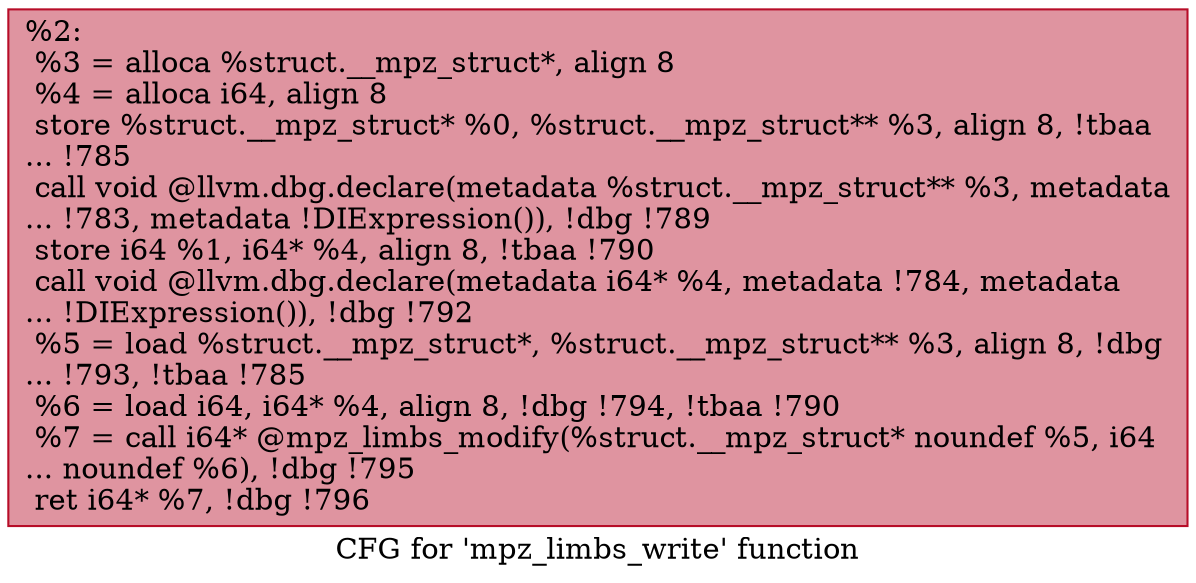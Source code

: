 digraph "CFG for 'mpz_limbs_write' function" {
	label="CFG for 'mpz_limbs_write' function";

	Node0x1aa32b0 [shape=record,color="#b70d28ff", style=filled, fillcolor="#b70d2870",label="{%2:\l  %3 = alloca %struct.__mpz_struct*, align 8\l  %4 = alloca i64, align 8\l  store %struct.__mpz_struct* %0, %struct.__mpz_struct** %3, align 8, !tbaa\l... !785\l  call void @llvm.dbg.declare(metadata %struct.__mpz_struct** %3, metadata\l... !783, metadata !DIExpression()), !dbg !789\l  store i64 %1, i64* %4, align 8, !tbaa !790\l  call void @llvm.dbg.declare(metadata i64* %4, metadata !784, metadata\l... !DIExpression()), !dbg !792\l  %5 = load %struct.__mpz_struct*, %struct.__mpz_struct** %3, align 8, !dbg\l... !793, !tbaa !785\l  %6 = load i64, i64* %4, align 8, !dbg !794, !tbaa !790\l  %7 = call i64* @mpz_limbs_modify(%struct.__mpz_struct* noundef %5, i64\l... noundef %6), !dbg !795\l  ret i64* %7, !dbg !796\l}"];
}
